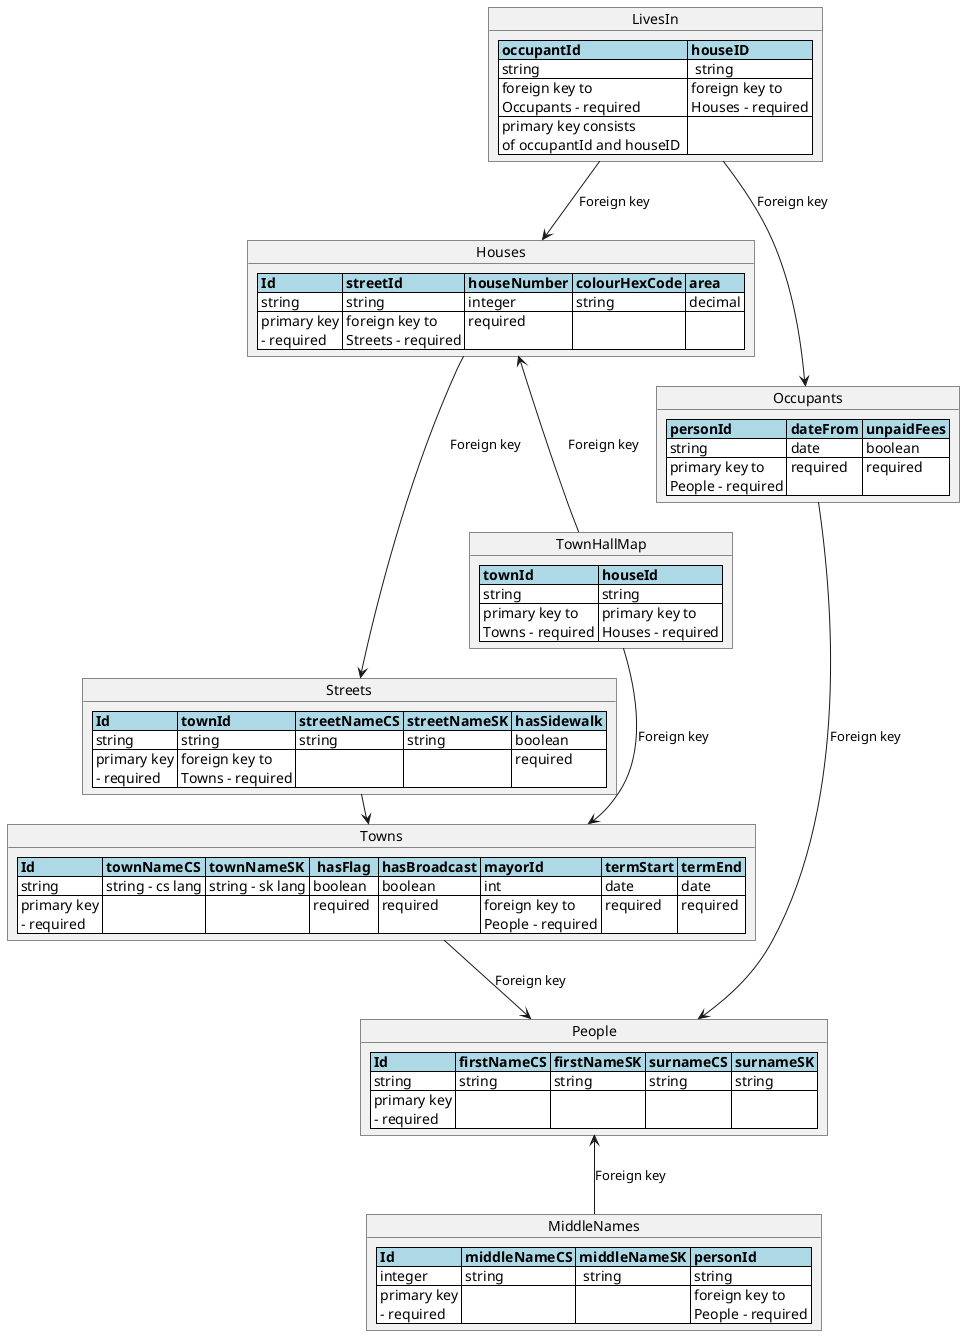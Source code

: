 @startuml townDiagram

hide circle

object Towns {
  <#lightblue,#black>|= Id |= townNameCS |= townNameSK |=  hasFlag  |= hasBroadcast |= mayorId |= termStart |= termEnd |
  <#white>| string | string - cs lang | string - sk lang | boolean | boolean | int | date | date |
  <#white>| primary key \n - required | | | required | required | foreign key to \n People - required | required | required |
}

object People {
  <#lightblue,#black>|= Id |= firstNameCS |= firstNameSK |= surnameCS |= surnameSK |
  <#white>| string | string | string | string | string |
  <#white>| primary key \n - required | | | | |
}

object LivesIn {
  <#lightblue,#black>|= occupantId |= houseID |
  <#white>| string |  string |
  <#white>| foreign key to \n Occupants - required | foreign key to \n Houses - required |
  <#white>| primary key consists \n of occupantId and houseID  | |
}

object MiddleNames {
  <#lightblue,#black>|= Id |= middleNameCS |= middleNameSK |= personId |
  <#white>| integer | string |  string | string |
  <#white>| primary key \n - required | | | foreign key to \n People - required |
}

object Occupants {
  <#lightblue,#black>|= personId |= dateFrom |= unpaidFees |
  <#white>| string | date | boolean |
  <#white>| primary key to \n People - required | required | required |
}

object TownHallMap {
  <#lightblue,#black>|= townId |= houseId |
  <#white>| string | string |
  <#white>| primary key to \n Towns - required | primary key to \n Houses - required | date \n - required | boolean \n - required |
}

' TODO: the same problem with streetName and langs
object Streets {
  <#lightblue,#black>|= Id |= townId |= streetNameCS |= streetNameSK |= hasSidewalk |
  <#white>| string | string | string | string | boolean |
  <#white>| primary key \n - required | foreign key to \n Towns - required | | | required |
}

object Houses {
  <#lightblue,#black>|= Id |= streetId |= houseNumber |= colourHexCode |= area |
  <#white>| string | string | integer | string | decimal |
  <#white>| primary key \n - required | foreign key to \n Streets - required | required | | |
}

Occupants -d-> People : "Foreign key"
Houses -d-> Streets : "Foreign key"
Streets -> Towns : "Foreign key"
Towns -d-> People : "Foreign key"
MiddleNames -u-> People : "Foreign key"
TownHallMap --> Towns : "Foreign key"
TownHallMap -u-> Houses : "Foreign key"
LivesIn --> Occupants : "Foreign key"
LivesIn --> Houses : "Foreign key"





@enduml